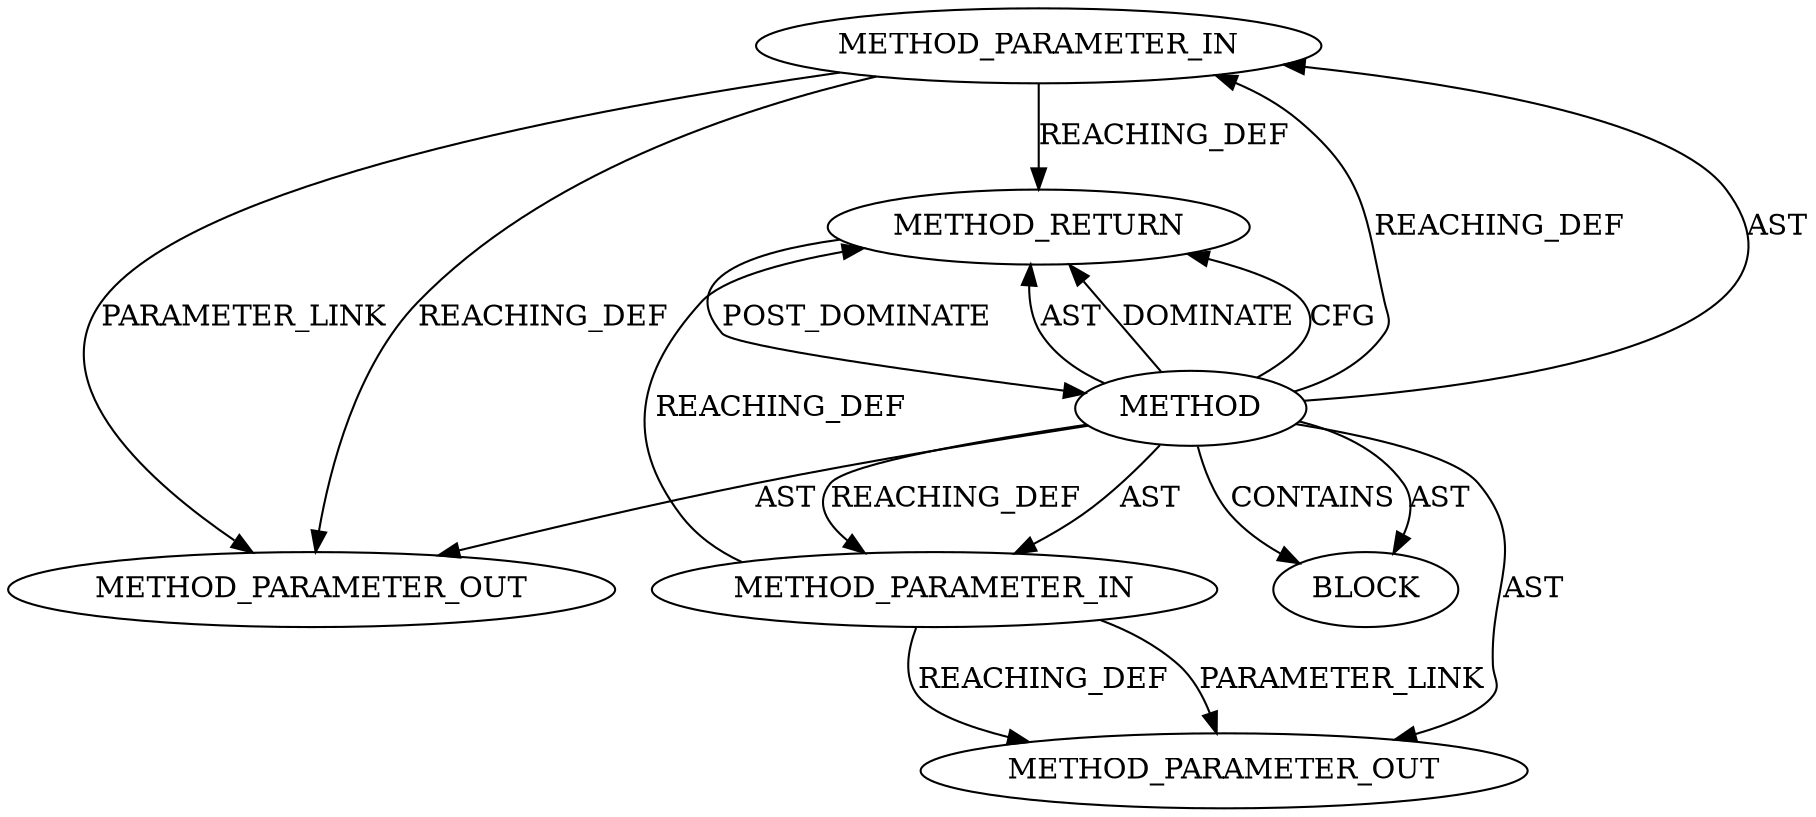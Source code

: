 digraph {
  12403 [label=METHOD_PARAMETER_IN ORDER=1 CODE="p1" IS_VARIADIC=false TYPE_FULL_NAME="ANY" EVALUATION_STRATEGY="BY_VALUE" INDEX=1 NAME="p1"]
  12406 [label=METHOD_RETURN ORDER=2 CODE="RET" TYPE_FULL_NAME="ANY" EVALUATION_STRATEGY="BY_VALUE"]
  13449 [label=METHOD_PARAMETER_OUT ORDER=1 CODE="p1" IS_VARIADIC=false TYPE_FULL_NAME="ANY" EVALUATION_STRATEGY="BY_VALUE" INDEX=1 NAME="p1"]
  12404 [label=METHOD_PARAMETER_IN ORDER=2 CODE="p2" IS_VARIADIC=false TYPE_FULL_NAME="ANY" EVALUATION_STRATEGY="BY_VALUE" INDEX=2 NAME="p2"]
  12402 [label=METHOD AST_PARENT_TYPE="NAMESPACE_BLOCK" AST_PARENT_FULL_NAME="<global>" ORDER=0 CODE="<empty>" FULL_NAME="<operator>.multiplication" IS_EXTERNAL=true FILENAME="<empty>" SIGNATURE="" NAME="<operator>.multiplication"]
  13450 [label=METHOD_PARAMETER_OUT ORDER=2 CODE="p2" IS_VARIADIC=false TYPE_FULL_NAME="ANY" EVALUATION_STRATEGY="BY_VALUE" INDEX=2 NAME="p2"]
  12405 [label=BLOCK ORDER=1 ARGUMENT_INDEX=1 CODE="<empty>" TYPE_FULL_NAME="ANY"]
  12402 -> 12403 [label=AST ]
  12404 -> 13450 [label=PARAMETER_LINK ]
  12404 -> 13450 [label=REACHING_DEF VARIABLE="p2"]
  12406 -> 12402 [label=POST_DOMINATE ]
  12402 -> 12405 [label=AST ]
  12402 -> 12406 [label=AST ]
  12403 -> 13449 [label=REACHING_DEF VARIABLE="p1"]
  12403 -> 12406 [label=REACHING_DEF VARIABLE="p1"]
  12402 -> 12404 [label=REACHING_DEF VARIABLE=""]
  12404 -> 12406 [label=REACHING_DEF VARIABLE="p2"]
  12402 -> 12404 [label=AST ]
  12402 -> 13450 [label=AST ]
  12402 -> 12403 [label=REACHING_DEF VARIABLE=""]
  12402 -> 12406 [label=DOMINATE ]
  12403 -> 13449 [label=PARAMETER_LINK ]
  12402 -> 12406 [label=CFG ]
  12402 -> 12405 [label=CONTAINS ]
  12402 -> 13449 [label=AST ]
}
